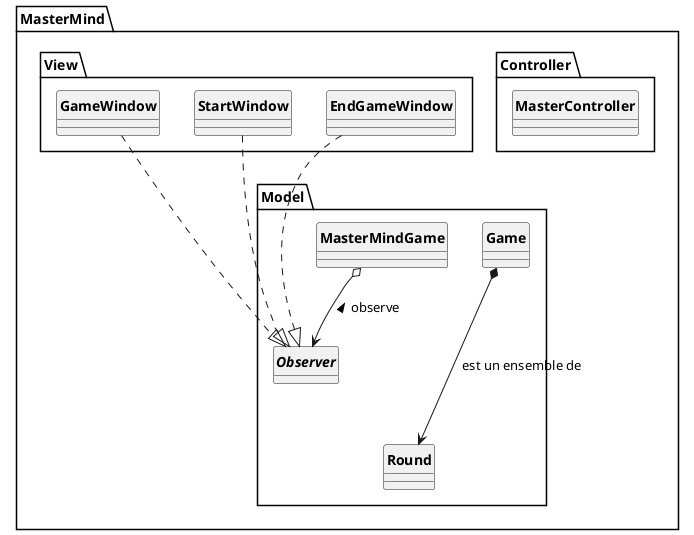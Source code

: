 @startuml
'https://plantuml.com/class-diagram
skinparam style strictuml
skinparam classAttributeIconSize 0
skinparam classFontStyle Bold
hide enum methods
hide interface attributes

package MasterMind{

    package Controller{
        class MasterController{

        }
    }
    package Model {
        class MasterMindGame{

        }
        interface Observer{
        }
        class Round{
        }
        class Game{
        }


    }
    package View {
        class GameWindow {

        }
        class StartWindow{
        }
        class EndGameWindow{
        }
    }
}
GameWindow ...|> Observer
StartWindow ...|> Observer
EndGameWindow ...|> Observer

Game *---> Round : est un ensemble de

MasterMindGame o--> Observer : < observe

@enduml